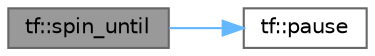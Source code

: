 digraph "tf::spin_until"
{
 // LATEX_PDF_SIZE
  bgcolor="transparent";
  edge [fontname=Helvetica,fontsize=10,labelfontname=Helvetica,labelfontsize=10];
  node [fontname=Helvetica,fontsize=10,shape=box,height=0.2,width=0.4];
  rankdir="LR";
  Node1 [id="Node000001",label="tf::spin_until",height=0.2,width=0.4,color="gray40", fillcolor="grey60", style="filled", fontcolor="black",tooltip="spins until the given predicate becomes true"];
  Node1 -> Node2 [id="edge1_Node000001_Node000002",color="steelblue1",style="solid",tooltip=" "];
  Node2 [id="Node000002",label="tf::pause",height=0.2,width=0.4,color="grey40", fillcolor="white", style="filled",URL="$namespacetf.html#a3430ee9958ddb3ed09424e30475d9e2d",tooltip=" "];
}
